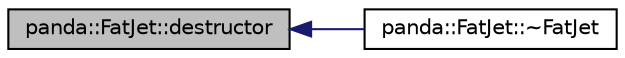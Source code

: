 digraph G
{
  edge [fontname="Helvetica",fontsize="10",labelfontname="Helvetica",labelfontsize="10"];
  node [fontname="Helvetica",fontsize="10",shape=record];
  rankdir=LR;
  Node1 [label="panda::FatJet::destructor",height=0.2,width=0.4,color="black", fillcolor="grey75", style="filled" fontcolor="black"];
  Node1 -> Node2 [dir=back,color="midnightblue",fontsize="10",style="solid"];
  Node2 [label="panda::FatJet::~FatJet",height=0.2,width=0.4,color="black", fillcolor="white", style="filled",URL="$classpanda_1_1FatJet.html#a268ffcd09f28943adc44a71ee61a7066"];
}
